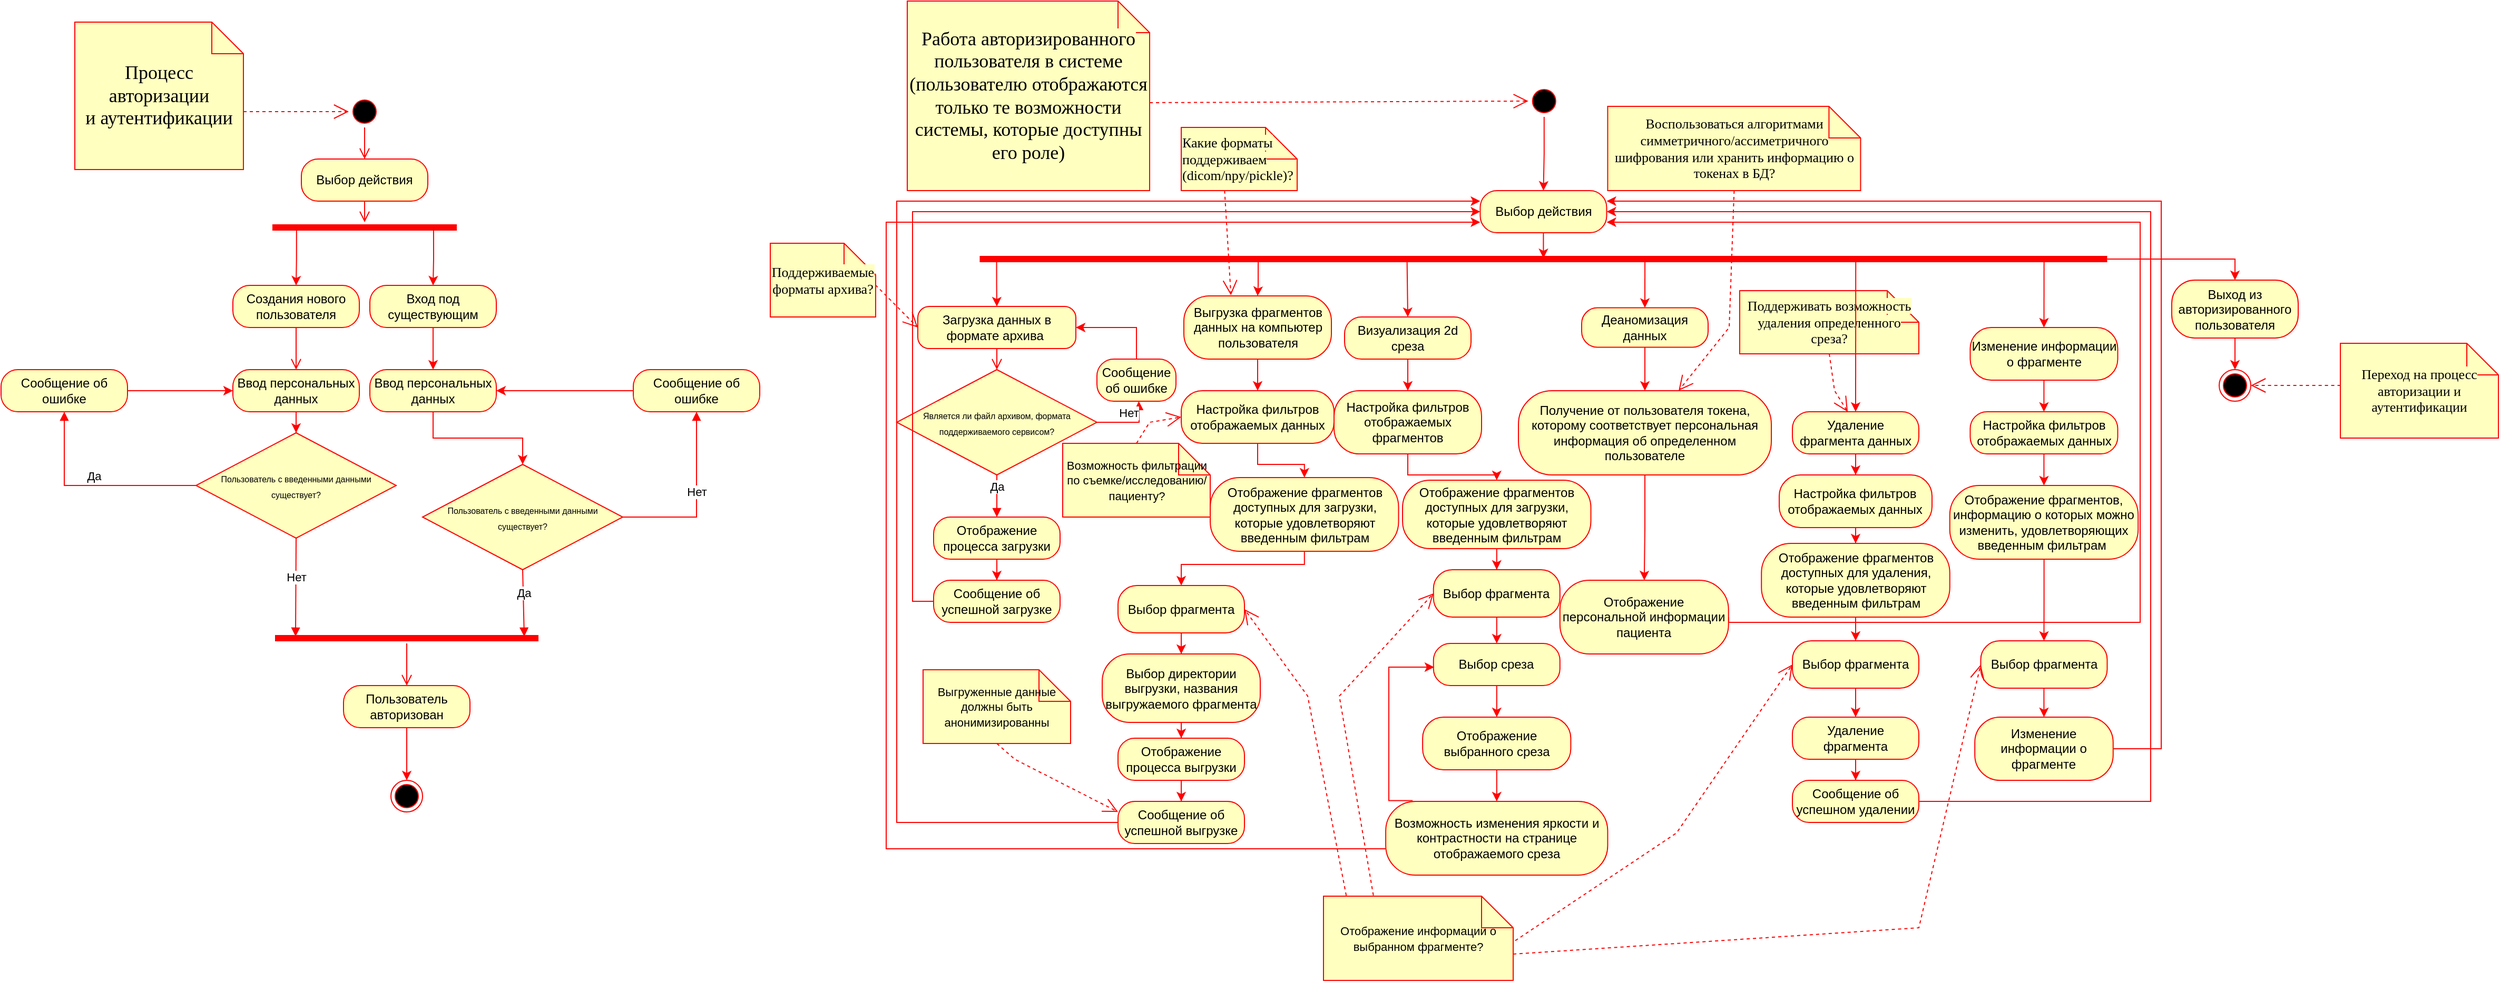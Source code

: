 <mxfile version="24.7.8">
  <diagram name="Page-1" id="d6oIZNa-YsMYUfMxQyWx">
    <mxGraphModel dx="1405" dy="878" grid="1" gridSize="10" guides="1" tooltips="1" connect="1" arrows="1" fold="1" page="1" pageScale="1" pageWidth="850" pageHeight="1100" math="0" shadow="0">
      <root>
        <mxCell id="0" />
        <mxCell id="1" parent="0" />
        <mxCell id="Nl1nljWizBG0Hd7FGc-C-3" value="&lt;font style=&quot;font-size: 18px; background-color: rgb(255, 255, 192);&quot;&gt;&lt;span style=&quot;font-family: Montserrat; text-align: left;&quot;&gt;&lt;font style=&quot;font-size: 18px;&quot;&gt;Процесс авторизации и&amp;nbsp;&lt;/font&gt;&lt;/span&gt;&lt;span style=&quot;font-family: Montserrat; text-align: left;&quot;&gt;аутентификации&lt;/span&gt;&lt;/font&gt;" style="shape=note;whiteSpace=wrap;html=1;arcSize=40;fontColor=#000000;fillColor=#ffffc0;strokeColor=#ff0000;" parent="1" vertex="1">
          <mxGeometry x="90" y="20" width="160" height="140" as="geometry" />
        </mxCell>
        <mxCell id="Nl1nljWizBG0Hd7FGc-C-4" value="" style="endArrow=open;endSize=12;dashed=1;html=1;rounded=0;exitX=0;exitY=0;exitDx=160;exitDy=85;exitPerimeter=0;entryX=0;entryY=0.5;entryDx=0;entryDy=0;fontColor=#FFFFFF;labelBackgroundColor=#FFFFFF;strokeColor=#FF0000;" parent="1" source="Nl1nljWizBG0Hd7FGc-C-3" target="Nl1nljWizBG0Hd7FGc-C-6" edge="1">
          <mxGeometry width="160" relative="1" as="geometry">
            <mxPoint x="240" y="260" as="sourcePoint" />
            <mxPoint x="340" y="105" as="targetPoint" />
          </mxGeometry>
        </mxCell>
        <mxCell id="Nl1nljWizBG0Hd7FGc-C-6" value="" style="ellipse;html=1;shape=startState;fillColor=#000000;strokeColor=#ff0000;" parent="1" vertex="1">
          <mxGeometry x="350" y="90" width="30" height="30" as="geometry" />
        </mxCell>
        <mxCell id="Nl1nljWizBG0Hd7FGc-C-7" value="" style="edgeStyle=orthogonalEdgeStyle;html=1;verticalAlign=bottom;endArrow=open;endSize=8;strokeColor=#ff0000;rounded=0;entryX=0.5;entryY=0;entryDx=0;entryDy=0;" parent="1" source="Nl1nljWizBG0Hd7FGc-C-6" target="Nl1nljWizBG0Hd7FGc-C-8" edge="1">
          <mxGeometry relative="1" as="geometry">
            <mxPoint x="365" y="180" as="targetPoint" />
          </mxGeometry>
        </mxCell>
        <mxCell id="Nl1nljWizBG0Hd7FGc-C-8" value="Выбор действия" style="rounded=1;whiteSpace=wrap;html=1;arcSize=40;fontColor=#000000;fillColor=#ffffc0;strokeColor=#ff0000;" parent="1" vertex="1">
          <mxGeometry x="305" y="150" width="120" height="40" as="geometry" />
        </mxCell>
        <mxCell id="Nl1nljWizBG0Hd7FGc-C-9" value="" style="edgeStyle=orthogonalEdgeStyle;html=1;verticalAlign=bottom;endArrow=open;endSize=8;strokeColor=#ff0000;rounded=0;" parent="1" source="Nl1nljWizBG0Hd7FGc-C-8" target="Nl1nljWizBG0Hd7FGc-C-11" edge="1">
          <mxGeometry relative="1" as="geometry">
            <mxPoint x="365" y="260" as="targetPoint" />
          </mxGeometry>
        </mxCell>
        <mxCell id="Nl1nljWizBG0Hd7FGc-C-17" value="" style="edgeStyle=orthogonalEdgeStyle;rounded=0;orthogonalLoop=1;jettySize=auto;html=1;textShadow=0;labelBorderColor=#000000;labelBackgroundColor=#000000;fontColor=#000000;fillColor=#f8cecc;strokeColor=#FF0000;exitX=0.131;exitY=0.6;exitDx=0;exitDy=0;exitPerimeter=0;" parent="1" source="Nl1nljWizBG0Hd7FGc-C-11" target="Nl1nljWizBG0Hd7FGc-C-13" edge="1">
          <mxGeometry relative="1" as="geometry">
            <mxPoint x="370" y="240" as="sourcePoint" />
          </mxGeometry>
        </mxCell>
        <mxCell id="Nl1nljWizBG0Hd7FGc-C-11" value="" style="shape=line;html=1;strokeWidth=6;strokeColor=#ff0000;" parent="1" vertex="1">
          <mxGeometry x="277.5" y="210" width="175" height="10" as="geometry" />
        </mxCell>
        <mxCell id="Nl1nljWizBG0Hd7FGc-C-13" value="Создания нового пользователя" style="rounded=1;whiteSpace=wrap;html=1;arcSize=40;fontColor=#000000;fillColor=#ffffc0;strokeColor=#ff0000;" parent="1" vertex="1">
          <mxGeometry x="240" y="270" width="120" height="40" as="geometry" />
        </mxCell>
        <mxCell id="Nl1nljWizBG0Hd7FGc-C-14" value="" style="edgeStyle=orthogonalEdgeStyle;html=1;verticalAlign=bottom;endArrow=open;endSize=8;strokeColor=#ff0000;rounded=0;" parent="1" source="Nl1nljWizBG0Hd7FGc-C-13" target="Nl1nljWizBG0Hd7FGc-C-23" edge="1">
          <mxGeometry relative="1" as="geometry">
            <mxPoint x="300" y="370" as="targetPoint" />
          </mxGeometry>
        </mxCell>
        <mxCell id="Nl1nljWizBG0Hd7FGc-C-18" value="Вход под существующим" style="rounded=1;whiteSpace=wrap;html=1;arcSize=40;fontColor=#000000;fillColor=#ffffc0;strokeColor=#ff0000;" parent="1" vertex="1">
          <mxGeometry x="370" y="270" width="120" height="40" as="geometry" />
        </mxCell>
        <mxCell id="Nl1nljWizBG0Hd7FGc-C-22" value="" style="edgeStyle=orthogonalEdgeStyle;rounded=0;orthogonalLoop=1;jettySize=auto;html=1;textShadow=0;labelBorderColor=#000000;labelBackgroundColor=#000000;fontColor=#000000;fillColor=#f8cecc;strokeColor=#FF0000;entryX=0.5;entryY=0;entryDx=0;entryDy=0;exitX=0.874;exitY=0.52;exitDx=0;exitDy=0;exitPerimeter=0;" parent="1" source="Nl1nljWizBG0Hd7FGc-C-11" target="Nl1nljWizBG0Hd7FGc-C-18" edge="1">
          <mxGeometry relative="1" as="geometry">
            <mxPoint x="620" y="250" as="sourcePoint" />
            <mxPoint x="610" y="304" as="targetPoint" />
          </mxGeometry>
        </mxCell>
        <mxCell id="Nl1nljWizBG0Hd7FGc-C-28" value="" style="edgeStyle=orthogonalEdgeStyle;rounded=0;orthogonalLoop=1;jettySize=auto;html=1;strokeColor=#FF0000;" parent="1" source="Nl1nljWizBG0Hd7FGc-C-23" target="Nl1nljWizBG0Hd7FGc-C-26" edge="1">
          <mxGeometry relative="1" as="geometry" />
        </mxCell>
        <mxCell id="Nl1nljWizBG0Hd7FGc-C-23" value="Ввод персональных данных" style="rounded=1;whiteSpace=wrap;html=1;arcSize=40;fontColor=#000000;fillColor=#ffffc0;strokeColor=#ff0000;" parent="1" vertex="1">
          <mxGeometry x="240" y="350" width="120" height="40" as="geometry" />
        </mxCell>
        <mxCell id="Nl1nljWizBG0Hd7FGc-C-37" style="edgeStyle=orthogonalEdgeStyle;rounded=0;orthogonalLoop=1;jettySize=auto;html=1;exitX=0.5;exitY=1;exitDx=0;exitDy=0;entryX=0.5;entryY=0;entryDx=0;entryDy=0;strokeColor=#FF0000;" parent="1" source="Nl1nljWizBG0Hd7FGc-C-24" target="Nl1nljWizBG0Hd7FGc-C-36" edge="1">
          <mxGeometry relative="1" as="geometry" />
        </mxCell>
        <mxCell id="Nl1nljWizBG0Hd7FGc-C-24" value="Ввод персональных данных" style="rounded=1;whiteSpace=wrap;html=1;arcSize=40;fontColor=#000000;fillColor=#ffffc0;strokeColor=#ff0000;" parent="1" vertex="1">
          <mxGeometry x="370" y="350" width="120" height="40" as="geometry" />
        </mxCell>
        <mxCell id="Nl1nljWizBG0Hd7FGc-C-25" value="" style="edgeStyle=orthogonalEdgeStyle;rounded=0;orthogonalLoop=1;jettySize=auto;html=1;textShadow=0;labelBorderColor=#000000;labelBackgroundColor=#000000;fontColor=#000000;fillColor=#f8cecc;strokeColor=#FF0000;entryX=0.5;entryY=0;entryDx=0;entryDy=0;exitX=0.5;exitY=1;exitDx=0;exitDy=0;" parent="1" source="Nl1nljWizBG0Hd7FGc-C-18" target="Nl1nljWizBG0Hd7FGc-C-24" edge="1">
          <mxGeometry relative="1" as="geometry">
            <mxPoint x="440" y="225" as="sourcePoint" />
            <mxPoint x="440" y="280" as="targetPoint" />
          </mxGeometry>
        </mxCell>
        <mxCell id="Nl1nljWizBG0Hd7FGc-C-26" value="&lt;font style=&quot;font-size: 8px;&quot;&gt;Пользователь с введенными данными существует?&lt;/font&gt;" style="rhombus;whiteSpace=wrap;html=1;arcSize=40;fontColor=#000000;fillColor=#ffffc0;strokeColor=#ff0000;" parent="1" vertex="1">
          <mxGeometry x="205" y="410" width="190" height="100" as="geometry" />
        </mxCell>
        <mxCell id="Nl1nljWizBG0Hd7FGc-C-30" value="Да" style="html=1;verticalAlign=bottom;endArrow=block;curved=0;rounded=0;exitX=0;exitY=0.5;exitDx=0;exitDy=0;strokeColor=#FF0000;entryX=0.5;entryY=1;entryDx=0;entryDy=0;" parent="1" source="Nl1nljWizBG0Hd7FGc-C-26" target="Nl1nljWizBG0Hd7FGc-C-31" edge="1">
          <mxGeometry width="80" relative="1" as="geometry">
            <mxPoint x="90" y="289.66" as="sourcePoint" />
            <mxPoint x="130" y="420" as="targetPoint" />
            <Array as="points">
              <mxPoint x="80" y="460" />
              <mxPoint x="80" y="420" />
            </Array>
          </mxGeometry>
        </mxCell>
        <mxCell id="Nl1nljWizBG0Hd7FGc-C-33" style="edgeStyle=orthogonalEdgeStyle;rounded=0;orthogonalLoop=1;jettySize=auto;html=1;exitX=1;exitY=0.5;exitDx=0;exitDy=0;entryX=0;entryY=0.5;entryDx=0;entryDy=0;strokeColor=#FF0000;" parent="1" source="Nl1nljWizBG0Hd7FGc-C-31" target="Nl1nljWizBG0Hd7FGc-C-23" edge="1">
          <mxGeometry relative="1" as="geometry" />
        </mxCell>
        <mxCell id="Nl1nljWizBG0Hd7FGc-C-31" value="Сообщение об ошибке" style="rounded=1;whiteSpace=wrap;html=1;arcSize=40;fontColor=#000000;fillColor=#ffffc0;strokeColor=#ff0000;" parent="1" vertex="1">
          <mxGeometry x="20" y="350" width="120" height="40" as="geometry" />
        </mxCell>
        <mxCell id="Nl1nljWizBG0Hd7FGc-C-34" value="Нет" style="html=1;verticalAlign=bottom;endArrow=block;curved=0;rounded=0;strokeColor=#FF0000;exitX=0.5;exitY=1;exitDx=0;exitDy=0;entryX=0.078;entryY=0.343;entryDx=0;entryDy=0;entryPerimeter=0;" parent="1" source="Nl1nljWizBG0Hd7FGc-C-26" target="Nl1nljWizBG0Hd7FGc-C-44" edge="1">
          <mxGeometry width="80" relative="1" as="geometry">
            <mxPoint x="360" y="570" as="sourcePoint" />
            <mxPoint x="300" y="600" as="targetPoint" />
          </mxGeometry>
        </mxCell>
        <mxCell id="Nl1nljWizBG0Hd7FGc-C-36" value="&lt;font style=&quot;font-size: 8px;&quot;&gt;Пользователь с введенными данными существует?&lt;/font&gt;" style="rhombus;whiteSpace=wrap;html=1;arcSize=40;fontColor=#000000;fillColor=#ffffc0;strokeColor=#ff0000;" parent="1" vertex="1">
          <mxGeometry x="420" y="440" width="190" height="100" as="geometry" />
        </mxCell>
        <mxCell id="Nl1nljWizBG0Hd7FGc-C-38" value="Нет" style="html=1;verticalAlign=bottom;endArrow=block;curved=0;rounded=0;strokeColor=#FF0000;exitX=1;exitY=0.5;exitDx=0;exitDy=0;entryX=0.5;entryY=1;entryDx=0;entryDy=0;" parent="1" source="Nl1nljWizBG0Hd7FGc-C-36" target="Nl1nljWizBG0Hd7FGc-C-39" edge="1">
          <mxGeometry width="80" relative="1" as="geometry">
            <mxPoint x="660" y="520" as="sourcePoint" />
            <mxPoint x="700" y="450" as="targetPoint" />
            <Array as="points">
              <mxPoint x="680" y="490" />
            </Array>
          </mxGeometry>
        </mxCell>
        <mxCell id="Nl1nljWizBG0Hd7FGc-C-40" style="edgeStyle=orthogonalEdgeStyle;rounded=0;orthogonalLoop=1;jettySize=auto;html=1;entryX=1;entryY=0.5;entryDx=0;entryDy=0;strokeColor=#FF0000;" parent="1" source="Nl1nljWizBG0Hd7FGc-C-39" target="Nl1nljWizBG0Hd7FGc-C-24" edge="1">
          <mxGeometry relative="1" as="geometry" />
        </mxCell>
        <mxCell id="Nl1nljWizBG0Hd7FGc-C-39" value="Сообщение об ошибке" style="rounded=1;whiteSpace=wrap;html=1;arcSize=40;fontColor=#000000;fillColor=#ffffc0;strokeColor=#ff0000;" parent="1" vertex="1">
          <mxGeometry x="620" y="350" width="120" height="40" as="geometry" />
        </mxCell>
        <mxCell id="Nl1nljWizBG0Hd7FGc-C-43" value="Да" style="html=1;verticalAlign=bottom;endArrow=block;curved=0;rounded=0;strokeColor=#FF0000;exitX=0.5;exitY=1;exitDx=0;exitDy=0;entryX=0.946;entryY=0.343;entryDx=0;entryDy=0;entryPerimeter=0;" parent="1" source="Nl1nljWizBG0Hd7FGc-C-36" target="Nl1nljWizBG0Hd7FGc-C-44" edge="1">
          <mxGeometry width="80" relative="1" as="geometry">
            <mxPoint x="510" y="580" as="sourcePoint" />
            <mxPoint x="515" y="600" as="targetPoint" />
            <Array as="points" />
          </mxGeometry>
        </mxCell>
        <mxCell id="Nl1nljWizBG0Hd7FGc-C-44" value="" style="shape=line;html=1;strokeWidth=6;strokeColor=#ff0000;" parent="1" vertex="1">
          <mxGeometry x="280" y="600" width="250" height="10" as="geometry" />
        </mxCell>
        <mxCell id="Nl1nljWizBG0Hd7FGc-C-45" value="" style="edgeStyle=orthogonalEdgeStyle;html=1;verticalAlign=bottom;endArrow=open;endSize=8;strokeColor=#ff0000;rounded=0;" parent="1" source="Nl1nljWizBG0Hd7FGc-C-44" target="Nl1nljWizBG0Hd7FGc-C-46" edge="1">
          <mxGeometry relative="1" as="geometry">
            <mxPoint x="390" y="690" as="targetPoint" />
          </mxGeometry>
        </mxCell>
        <mxCell id="Nl1nljWizBG0Hd7FGc-C-49" style="edgeStyle=orthogonalEdgeStyle;rounded=0;orthogonalLoop=1;jettySize=auto;html=1;entryX=0.5;entryY=0;entryDx=0;entryDy=0;strokeColor=#FF0000;" parent="1" source="Nl1nljWizBG0Hd7FGc-C-46" target="Nl1nljWizBG0Hd7FGc-C-48" edge="1">
          <mxGeometry relative="1" as="geometry" />
        </mxCell>
        <mxCell id="Nl1nljWizBG0Hd7FGc-C-46" value="Пользователь авторизован" style="rounded=1;whiteSpace=wrap;html=1;arcSize=40;fontColor=#000000;fillColor=#ffffc0;strokeColor=#ff0000;" parent="1" vertex="1">
          <mxGeometry x="345" y="650" width="120" height="40" as="geometry" />
        </mxCell>
        <mxCell id="Nl1nljWizBG0Hd7FGc-C-48" value="" style="ellipse;html=1;shape=endState;fillColor=#000000;strokeColor=#ff0000;" parent="1" vertex="1">
          <mxGeometry x="390" y="740" width="30" height="30" as="geometry" />
        </mxCell>
        <mxCell id="Nl1nljWizBG0Hd7FGc-C-58" style="edgeStyle=orthogonalEdgeStyle;rounded=0;orthogonalLoop=1;jettySize=auto;html=1;entryX=0.5;entryY=0;entryDx=0;entryDy=0;strokeColor=#FF0000;" parent="1" source="Nl1nljWizBG0Hd7FGc-C-51" target="Nl1nljWizBG0Hd7FGc-C-57" edge="1">
          <mxGeometry relative="1" as="geometry" />
        </mxCell>
        <mxCell id="Nl1nljWizBG0Hd7FGc-C-51" value="" style="ellipse;html=1;shape=startState;fillColor=#000000;strokeColor=#ff0000;" parent="1" vertex="1">
          <mxGeometry x="1469.38" y="80" width="30" height="30" as="geometry" />
        </mxCell>
        <mxCell id="Nl1nljWizBG0Hd7FGc-C-53" value="&lt;div style=&quot;&quot;&gt;&lt;font face=&quot;Montserrat&quot;&gt;&lt;span style=&quot;font-size: 18px; background-color: rgb(255, 255, 192);&quot;&gt;Работа авторизированного пользователя в системе (пользователю отображаются только те возможности системы, которые доступны его роле)&lt;/span&gt;&lt;/font&gt;&lt;/div&gt;" style="shape=note;whiteSpace=wrap;html=1;arcSize=40;fontColor=#000000;fillColor=#ffffc0;strokeColor=#ff0000;align=center;" parent="1" vertex="1">
          <mxGeometry x="880" width="230" height="180" as="geometry" />
        </mxCell>
        <mxCell id="Nl1nljWizBG0Hd7FGc-C-55" value="" style="endArrow=open;endSize=12;dashed=1;html=1;rounded=0;entryX=0;entryY=0.5;entryDx=0;entryDy=0;fontColor=#FFFFFF;labelBackgroundColor=#FFFFFF;strokeColor=#FF0000;exitX=1;exitY=0.536;exitDx=0;exitDy=0;exitPerimeter=0;" parent="1" source="Nl1nljWizBG0Hd7FGc-C-53" target="Nl1nljWizBG0Hd7FGc-C-51" edge="1">
          <mxGeometry width="160" relative="1" as="geometry">
            <mxPoint x="1140" y="130" as="sourcePoint" />
            <mxPoint x="1260" y="250" as="targetPoint" />
          </mxGeometry>
        </mxCell>
        <mxCell id="O3XzgiAISaImiLr5el14-79" style="edgeStyle=orthogonalEdgeStyle;rounded=0;orthogonalLoop=1;jettySize=auto;html=1;entryX=0.5;entryY=0.414;entryDx=0;entryDy=0;entryPerimeter=0;strokeColor=#FF0000;" edge="1" parent="1" source="Nl1nljWizBG0Hd7FGc-C-57" target="Nl1nljWizBG0Hd7FGc-C-59">
          <mxGeometry relative="1" as="geometry" />
        </mxCell>
        <mxCell id="Nl1nljWizBG0Hd7FGc-C-57" value="Выбор действия" style="rounded=1;whiteSpace=wrap;html=1;arcSize=40;fontColor=#000000;fillColor=#ffffc0;strokeColor=#ff0000;" parent="1" vertex="1">
          <mxGeometry x="1423.73" y="180" width="120" height="40" as="geometry" />
        </mxCell>
        <mxCell id="Nl1nljWizBG0Hd7FGc-C-59" value="" style="shape=line;html=1;strokeWidth=6;strokeColor=#ff0000;" parent="1" vertex="1">
          <mxGeometry x="948.73" y="240" width="1070" height="10" as="geometry" />
        </mxCell>
        <mxCell id="Nl1nljWizBG0Hd7FGc-C-61" value="Загрузка данных в формате архива&amp;nbsp;" style="rounded=1;whiteSpace=wrap;html=1;arcSize=27;fontColor=#000000;fillColor=#ffffc0;strokeColor=#ff0000;" parent="1" vertex="1">
          <mxGeometry x="890" y="290" width="150" height="40" as="geometry" />
        </mxCell>
        <mxCell id="Nl1nljWizBG0Hd7FGc-C-62" value="" style="edgeStyle=orthogonalEdgeStyle;html=1;verticalAlign=bottom;endArrow=open;endSize=8;strokeColor=#ff0000;rounded=0;exitX=0.5;exitY=1;exitDx=0;exitDy=0;entryX=0.5;entryY=0;entryDx=0;entryDy=0;" parent="1" source="Nl1nljWizBG0Hd7FGc-C-61" target="Nl1nljWizBG0Hd7FGc-C-64" edge="1">
          <mxGeometry relative="1" as="geometry">
            <mxPoint x="965" y="430" as="targetPoint" />
          </mxGeometry>
        </mxCell>
        <mxCell id="Nl1nljWizBG0Hd7FGc-C-64" value="&lt;span style=&quot;font-size: 8px;&quot;&gt;Является ли файл архивом, формата поддерживаемого сервисом?&lt;/span&gt;" style="rhombus;whiteSpace=wrap;html=1;arcSize=40;fontColor=#000000;fillColor=#ffffc0;strokeColor=#ff0000;" parent="1" vertex="1">
          <mxGeometry x="870" y="350" width="190" height="100" as="geometry" />
        </mxCell>
        <mxCell id="Nl1nljWizBG0Hd7FGc-C-65" value="Нет" style="html=1;verticalAlign=bottom;endArrow=block;curved=0;rounded=0;strokeColor=#FF0000;exitX=1;exitY=0.5;exitDx=0;exitDy=0;entryX=0.53;entryY=0.999;entryDx=0;entryDy=0;entryPerimeter=0;" parent="1" source="Nl1nljWizBG0Hd7FGc-C-64" target="Nl1nljWizBG0Hd7FGc-C-66" edge="1">
          <mxGeometry width="80" relative="1" as="geometry">
            <mxPoint x="1110" y="480" as="sourcePoint" />
            <mxPoint x="1088" y="410" as="targetPoint" />
            <Array as="points">
              <mxPoint x="1100" y="400" />
            </Array>
          </mxGeometry>
        </mxCell>
        <mxCell id="Nl1nljWizBG0Hd7FGc-C-66" value="Сообщение об ошибке" style="rounded=1;whiteSpace=wrap;html=1;arcSize=40;fontColor=#000000;fillColor=#ffffc0;strokeColor=#ff0000;" parent="1" vertex="1">
          <mxGeometry x="1060" y="340" width="75" height="40" as="geometry" />
        </mxCell>
        <mxCell id="Nl1nljWizBG0Hd7FGc-C-68" style="edgeStyle=orthogonalEdgeStyle;rounded=0;orthogonalLoop=1;jettySize=auto;html=1;entryX=1;entryY=0.5;entryDx=0;entryDy=0;strokeColor=#FF0000;exitX=0.5;exitY=0;exitDx=0;exitDy=0;" parent="1" source="Nl1nljWizBG0Hd7FGc-C-66" target="Nl1nljWizBG0Hd7FGc-C-61" edge="1">
          <mxGeometry relative="1" as="geometry">
            <mxPoint x="1172" y="254" as="sourcePoint" />
            <mxPoint x="975" y="310" as="targetPoint" />
          </mxGeometry>
        </mxCell>
        <mxCell id="Nl1nljWizBG0Hd7FGc-C-70" value="Да" style="html=1;verticalAlign=bottom;endArrow=block;curved=0;rounded=0;strokeColor=#FF0000;exitX=0.5;exitY=1;exitDx=0;exitDy=0;entryX=0.5;entryY=0;entryDx=0;entryDy=0;" parent="1" source="Nl1nljWizBG0Hd7FGc-C-64" target="Nl1nljWizBG0Hd7FGc-C-71" edge="1">
          <mxGeometry width="80" relative="1" as="geometry">
            <mxPoint x="965" y="530" as="sourcePoint" />
            <mxPoint x="965" y="570" as="targetPoint" />
            <Array as="points" />
          </mxGeometry>
        </mxCell>
        <mxCell id="Nl1nljWizBG0Hd7FGc-C-74" style="edgeStyle=orthogonalEdgeStyle;rounded=0;orthogonalLoop=1;jettySize=auto;html=1;entryX=0.5;entryY=0;entryDx=0;entryDy=0;strokeColor=#FF0000;" parent="1" source="Nl1nljWizBG0Hd7FGc-C-71" target="Nl1nljWizBG0Hd7FGc-C-72" edge="1">
          <mxGeometry relative="1" as="geometry" />
        </mxCell>
        <mxCell id="Nl1nljWizBG0Hd7FGc-C-71" value="Отображение процесса загрузки" style="rounded=1;whiteSpace=wrap;html=1;arcSize=40;fontColor=#000000;fillColor=#ffffc0;strokeColor=#ff0000;" parent="1" vertex="1">
          <mxGeometry x="905" y="490" width="120" height="40" as="geometry" />
        </mxCell>
        <mxCell id="Nl1nljWizBG0Hd7FGc-C-109" style="edgeStyle=orthogonalEdgeStyle;rounded=0;orthogonalLoop=1;jettySize=auto;html=1;exitX=0;exitY=0.5;exitDx=0;exitDy=0;entryX=0;entryY=0.5;entryDx=0;entryDy=0;strokeColor=#FF0000;" parent="1" source="Nl1nljWizBG0Hd7FGc-C-72" target="Nl1nljWizBG0Hd7FGc-C-57" edge="1">
          <mxGeometry relative="1" as="geometry" />
        </mxCell>
        <mxCell id="Nl1nljWizBG0Hd7FGc-C-72" value="Сообщение об успешной загрузке" style="rounded=1;whiteSpace=wrap;html=1;arcSize=40;fontColor=#000000;fillColor=#ffffc0;strokeColor=#ff0000;" parent="1" vertex="1">
          <mxGeometry x="905" y="550" width="120" height="40" as="geometry" />
        </mxCell>
        <mxCell id="Nl1nljWizBG0Hd7FGc-C-78" value="&lt;div style=&quot;&quot;&gt;&lt;font size=&quot;1&quot; face=&quot;Montserrat&quot;&gt;&lt;span style=&quot;background-color: rgb(255, 255, 192); font-size: 13px;&quot;&gt;Поддерживаемые форматы архива?&lt;/span&gt;&lt;/font&gt;&lt;/div&gt;" style="shape=note;whiteSpace=wrap;html=1;arcSize=40;fontColor=#000000;fillColor=#ffffc0;strokeColor=#ff0000;align=center;" parent="1" vertex="1">
          <mxGeometry x="750" y="230" width="100" height="70" as="geometry" />
        </mxCell>
        <mxCell id="Nl1nljWizBG0Hd7FGc-C-79" value="" style="endArrow=open;endSize=12;dashed=1;html=1;rounded=0;entryX=0;entryY=0.5;entryDx=0;entryDy=0;fontColor=#FFFFFF;labelBackgroundColor=#FFFFFF;strokeColor=#FF0000;exitX=0.998;exitY=0.565;exitDx=0;exitDy=0;exitPerimeter=0;" parent="1" source="Nl1nljWizBG0Hd7FGc-C-78" target="Nl1nljWizBG0Hd7FGc-C-61" edge="1">
          <mxGeometry width="160" relative="1" as="geometry">
            <mxPoint x="900" y="221" as="sourcePoint" />
            <mxPoint x="1030" y="220" as="targetPoint" />
          </mxGeometry>
        </mxCell>
        <mxCell id="Nl1nljWizBG0Hd7FGc-C-92" style="edgeStyle=orthogonalEdgeStyle;rounded=0;orthogonalLoop=1;jettySize=auto;html=1;entryX=0.5;entryY=0;entryDx=0;entryDy=0;strokeColor=#FF0000;" parent="1" source="Nl1nljWizBG0Hd7FGc-C-80" target="Nl1nljWizBG0Hd7FGc-C-88" edge="1">
          <mxGeometry relative="1" as="geometry" />
        </mxCell>
        <mxCell id="Nl1nljWizBG0Hd7FGc-C-80" value="Выгрузка фрагментов данных на компьютер пользователя" style="rounded=1;whiteSpace=wrap;html=1;arcSize=40;fontColor=#000000;fillColor=#ffffc0;strokeColor=#ff0000;" parent="1" vertex="1">
          <mxGeometry x="1142.5" y="280" width="140" height="60" as="geometry" />
        </mxCell>
        <mxCell id="Nl1nljWizBG0Hd7FGc-C-86" value="" style="endArrow=open;endSize=12;dashed=1;html=1;rounded=0;entryX=0.319;entryY=-0.011;entryDx=0;entryDy=0;fontColor=#FFFFFF;labelBackgroundColor=#FFFFFF;strokeColor=#FF0000;exitX=0;exitY=0;exitDx=37.5;exitDy=0;exitPerimeter=0;entryPerimeter=0;" parent="1" source="Nl1nljWizBG0Hd7FGc-C-84" target="Nl1nljWizBG0Hd7FGc-C-80" edge="1">
          <mxGeometry width="160" relative="1" as="geometry">
            <mxPoint x="1350" y="370" as="sourcePoint" />
            <mxPoint x="1390" y="410" as="targetPoint" />
          </mxGeometry>
        </mxCell>
        <mxCell id="Nl1nljWizBG0Hd7FGc-C-84" value="&lt;div style=&quot;text-align: left;&quot;&gt;&lt;span style=&quot;background-color: rgb(255, 255, 192); font-size: 13px; font-family: Montserrat;&quot;&gt;Какие форматы поддерживаем (dicom/npy/pickle)?&lt;/span&gt;&lt;/div&gt;" style="shape=note;whiteSpace=wrap;html=1;arcSize=40;fontColor=#000000;fillColor=#ffffc0;strokeColor=#ff0000;align=center;" parent="1" vertex="1">
          <mxGeometry x="1140" y="120" width="110" height="60" as="geometry" />
        </mxCell>
        <mxCell id="Nl1nljWizBG0Hd7FGc-C-93" style="edgeStyle=orthogonalEdgeStyle;rounded=0;orthogonalLoop=1;jettySize=auto;html=1;strokeColor=#FF0000;entryX=0.5;entryY=0;entryDx=0;entryDy=0;" parent="1" source="Nl1nljWizBG0Hd7FGc-C-88" target="Nl1nljWizBG0Hd7FGc-C-94" edge="1">
          <mxGeometry relative="1" as="geometry">
            <mxPoint x="1212.5" y="470" as="targetPoint" />
          </mxGeometry>
        </mxCell>
        <mxCell id="Nl1nljWizBG0Hd7FGc-C-88" value="Настройка фильтров отображаемых данных" style="rounded=1;whiteSpace=wrap;html=1;arcSize=40;fontColor=#000000;fillColor=#ffffc0;strokeColor=#ff0000;" parent="1" vertex="1">
          <mxGeometry x="1140" y="370" width="145" height="50" as="geometry" />
        </mxCell>
        <mxCell id="Nl1nljWizBG0Hd7FGc-C-90" value="&lt;div style=&quot;&quot;&gt;&lt;font style=&quot;font-size: 11px;&quot;&gt;Возможность фильтрации по съемке/исследованию/пациенту?&lt;/font&gt;&lt;br&gt;&lt;/div&gt;" style="shape=note;whiteSpace=wrap;html=1;arcSize=40;fontColor=#000000;fillColor=#ffffc0;strokeColor=#ff0000;align=center;" parent="1" vertex="1">
          <mxGeometry x="1027.5" y="420" width="140" height="70" as="geometry" />
        </mxCell>
        <mxCell id="Nl1nljWizBG0Hd7FGc-C-91" value="" style="endArrow=open;endSize=12;dashed=1;html=1;rounded=0;entryX=0;entryY=0.5;entryDx=0;entryDy=0;fontColor=#FFFFFF;labelBackgroundColor=#FFFFFF;strokeColor=#FF0000;exitX=0.5;exitY=0;exitDx=0;exitDy=0;exitPerimeter=0;" parent="1" source="Nl1nljWizBG0Hd7FGc-C-90" target="Nl1nljWizBG0Hd7FGc-C-88" edge="1">
          <mxGeometry width="160" relative="1" as="geometry">
            <mxPoint x="1147.5" y="500" as="sourcePoint" />
            <mxPoint x="1187.5" y="540" as="targetPoint" />
            <Array as="points">
              <mxPoint x="1110" y="400" />
            </Array>
          </mxGeometry>
        </mxCell>
        <mxCell id="Nl1nljWizBG0Hd7FGc-C-107" style="edgeStyle=orthogonalEdgeStyle;rounded=0;orthogonalLoop=1;jettySize=auto;html=1;entryX=0.5;entryY=0;entryDx=0;entryDy=0;strokeColor=#FF0000;" parent="1" source="Nl1nljWizBG0Hd7FGc-C-94" target="Nl1nljWizBG0Hd7FGc-C-95" edge="1">
          <mxGeometry relative="1" as="geometry">
            <Array as="points">
              <mxPoint x="1257" y="535" />
              <mxPoint x="1140" y="535" />
            </Array>
          </mxGeometry>
        </mxCell>
        <mxCell id="Nl1nljWizBG0Hd7FGc-C-94" value="Отображение фрагментов доступных для загрузки, которые удовлетворяют введенным фильтрам" style="rounded=1;whiteSpace=wrap;html=1;arcSize=40;fontColor=#000000;fillColor=#ffffc0;strokeColor=#ff0000;" parent="1" vertex="1">
          <mxGeometry x="1167.5" y="452.5" width="178.75" height="70" as="geometry" />
        </mxCell>
        <mxCell id="Nl1nljWizBG0Hd7FGc-C-102" style="edgeStyle=orthogonalEdgeStyle;rounded=0;orthogonalLoop=1;jettySize=auto;html=1;entryX=0.5;entryY=0;entryDx=0;entryDy=0;strokeColor=#FF0000;" parent="1" source="Nl1nljWizBG0Hd7FGc-C-95" target="Nl1nljWizBG0Hd7FGc-C-99" edge="1">
          <mxGeometry relative="1" as="geometry" />
        </mxCell>
        <mxCell id="Nl1nljWizBG0Hd7FGc-C-95" value="Выбор фрагмента" style="rounded=1;whiteSpace=wrap;html=1;arcSize=40;fontColor=#000000;fillColor=#ffffc0;strokeColor=#ff0000;" parent="1" vertex="1">
          <mxGeometry x="1080" y="555" width="120" height="45" as="geometry" />
        </mxCell>
        <mxCell id="Nl1nljWizBG0Hd7FGc-C-100" style="edgeStyle=orthogonalEdgeStyle;rounded=0;orthogonalLoop=1;jettySize=auto;html=1;strokeColor=#FF0000;" parent="1" source="Nl1nljWizBG0Hd7FGc-C-99" target="Nl1nljWizBG0Hd7FGc-C-101" edge="1">
          <mxGeometry relative="1" as="geometry">
            <mxPoint x="1140" y="740" as="targetPoint" />
          </mxGeometry>
        </mxCell>
        <mxCell id="Nl1nljWizBG0Hd7FGc-C-99" value="Выбор директории выгрузки, названия выгружаемого фрагмента" style="rounded=1;whiteSpace=wrap;html=1;arcSize=40;fontColor=#000000;fillColor=#ffffc0;strokeColor=#ff0000;" parent="1" vertex="1">
          <mxGeometry x="1065" y="620" width="150" height="65" as="geometry" />
        </mxCell>
        <mxCell id="Nl1nljWizBG0Hd7FGc-C-104" style="edgeStyle=orthogonalEdgeStyle;rounded=0;orthogonalLoop=1;jettySize=auto;html=1;strokeColor=#FF0000;" parent="1" source="Nl1nljWizBG0Hd7FGc-C-101" target="Nl1nljWizBG0Hd7FGc-C-105" edge="1">
          <mxGeometry relative="1" as="geometry">
            <mxPoint x="1140" y="750" as="targetPoint" />
          </mxGeometry>
        </mxCell>
        <mxCell id="Nl1nljWizBG0Hd7FGc-C-101" value="Отображение процесса выгрузки" style="rounded=1;whiteSpace=wrap;html=1;arcSize=40;fontColor=#000000;fillColor=#ffffc0;strokeColor=#ff0000;" parent="1" vertex="1">
          <mxGeometry x="1080" y="700" width="120" height="40" as="geometry" />
        </mxCell>
        <mxCell id="Nl1nljWizBG0Hd7FGc-C-108" style="edgeStyle=orthogonalEdgeStyle;rounded=0;orthogonalLoop=1;jettySize=auto;html=1;exitX=0;exitY=0.5;exitDx=0;exitDy=0;entryX=0;entryY=0.25;entryDx=0;entryDy=0;strokeColor=#FF0000;" parent="1" source="Nl1nljWizBG0Hd7FGc-C-105" target="Nl1nljWizBG0Hd7FGc-C-57" edge="1">
          <mxGeometry relative="1" as="geometry">
            <Array as="points">
              <mxPoint x="870" y="780" />
              <mxPoint x="870" y="190" />
            </Array>
          </mxGeometry>
        </mxCell>
        <mxCell id="Nl1nljWizBG0Hd7FGc-C-105" value="Сообщение об успешной выгрузке" style="rounded=1;whiteSpace=wrap;html=1;arcSize=40;fontColor=#000000;fillColor=#ffffc0;strokeColor=#ff0000;" parent="1" vertex="1">
          <mxGeometry x="1080" y="760" width="120" height="40" as="geometry" />
        </mxCell>
        <mxCell id="Nl1nljWizBG0Hd7FGc-C-112" value="&lt;div style=&quot;&quot;&gt;&lt;span style=&quot;font-size: 11px;&quot;&gt;Выгруженные данные должны быть анонимизированны&lt;/span&gt;&lt;/div&gt;" style="shape=note;whiteSpace=wrap;html=1;arcSize=40;fontColor=#000000;fillColor=#ffffc0;strokeColor=#ff0000;align=center;" parent="1" vertex="1">
          <mxGeometry x="895" y="635" width="140" height="70" as="geometry" />
        </mxCell>
        <mxCell id="Nl1nljWizBG0Hd7FGc-C-113" value="" style="endArrow=open;endSize=12;dashed=1;html=1;rounded=0;entryX=0;entryY=0.25;entryDx=0;entryDy=0;fontColor=#FFFFFF;labelBackgroundColor=#FFFFFF;strokeColor=#FF0000;exitX=0.5;exitY=1;exitDx=0;exitDy=0;exitPerimeter=0;" parent="1" source="Nl1nljWizBG0Hd7FGc-C-112" target="Nl1nljWizBG0Hd7FGc-C-105" edge="1">
          <mxGeometry width="160" relative="1" as="geometry">
            <mxPoint x="960" y="710" as="sourcePoint" />
            <mxPoint x="1012" y="705" as="targetPoint" />
            <Array as="points">
              <mxPoint x="982" y="720" />
            </Array>
          </mxGeometry>
        </mxCell>
        <mxCell id="Nl1nljWizBG0Hd7FGc-C-115" value="Визуализация 2d среза" style="rounded=1;whiteSpace=wrap;html=1;arcSize=40;fontColor=#000000;fillColor=#ffffc0;strokeColor=#ff0000;" parent="1" vertex="1">
          <mxGeometry x="1295" y="300" width="120" height="40" as="geometry" />
        </mxCell>
        <mxCell id="O3XzgiAISaImiLr5el14-80" style="edgeStyle=orthogonalEdgeStyle;rounded=0;orthogonalLoop=1;jettySize=auto;html=1;entryX=0.5;entryY=0;entryDx=0;entryDy=0;strokeColor=#FF0000;" edge="1" parent="1" source="Nl1nljWizBG0Hd7FGc-C-119" target="Nl1nljWizBG0Hd7FGc-C-122">
          <mxGeometry relative="1" as="geometry">
            <mxPoint x="2140" y="360" as="targetPoint" />
          </mxGeometry>
        </mxCell>
        <mxCell id="Nl1nljWizBG0Hd7FGc-C-119" value="Выход из авторизированного пользователя" style="rounded=1;whiteSpace=wrap;html=1;arcSize=40;fontColor=#000000;fillColor=#ffffc0;strokeColor=#ff0000;" parent="1" vertex="1">
          <mxGeometry x="2080" y="265" width="120" height="55" as="geometry" />
        </mxCell>
        <mxCell id="Nl1nljWizBG0Hd7FGc-C-121" style="edgeStyle=orthogonalEdgeStyle;rounded=0;orthogonalLoop=1;jettySize=auto;html=1;entryX=0.5;entryY=0;entryDx=0;entryDy=0;strokeColor=#FF0000;exitX=1;exitY=0.5;exitDx=0;exitDy=0;exitPerimeter=0;" parent="1" source="Nl1nljWizBG0Hd7FGc-C-59" target="Nl1nljWizBG0Hd7FGc-C-119" edge="1">
          <mxGeometry relative="1" as="geometry">
            <mxPoint x="1390" y="240" as="sourcePoint" />
            <mxPoint x="1390" y="264" as="targetPoint" />
          </mxGeometry>
        </mxCell>
        <mxCell id="Nl1nljWizBG0Hd7FGc-C-122" value="" style="ellipse;html=1;shape=endState;fillColor=#000000;strokeColor=#ff0000;" parent="1" vertex="1">
          <mxGeometry x="2125" y="350" width="30" height="30" as="geometry" />
        </mxCell>
        <mxCell id="Nl1nljWizBG0Hd7FGc-C-124" style="edgeStyle=orthogonalEdgeStyle;rounded=0;orthogonalLoop=1;jettySize=auto;html=1;strokeColor=#FF0000;exitX=0.5;exitY=1;exitDx=0;exitDy=0;" parent="1" source="Nl1nljWizBG0Hd7FGc-C-115" edge="1" target="O3XzgiAISaImiLr5el14-1">
          <mxGeometry relative="1" as="geometry">
            <mxPoint x="1336.5" y="362" as="sourcePoint" />
            <mxPoint x="1355" y="390" as="targetPoint" />
          </mxGeometry>
        </mxCell>
        <mxCell id="Nl1nljWizBG0Hd7FGc-C-125" value="&lt;div style=&quot;&quot;&gt;&lt;font face=&quot;Montserrat&quot;&gt;&lt;span style=&quot;font-size: 13px; background-color: rgb(255, 255, 192);&quot;&gt;Переход на процесс авторизации и аутентификации&lt;/span&gt;&lt;/font&gt;&lt;/div&gt;" style="shape=note;whiteSpace=wrap;html=1;arcSize=40;fontColor=#000000;fillColor=#ffffc0;strokeColor=#ff0000;align=center;" parent="1" vertex="1">
          <mxGeometry x="2240" y="325" width="150" height="90" as="geometry" />
        </mxCell>
        <mxCell id="O3XzgiAISaImiLr5el14-2" style="edgeStyle=orthogonalEdgeStyle;rounded=0;orthogonalLoop=1;jettySize=auto;html=1;entryX=0.5;entryY=0;entryDx=0;entryDy=0;strokeColor=#FF0000;" edge="1" parent="1" source="O3XzgiAISaImiLr5el14-1" target="O3XzgiAISaImiLr5el14-3">
          <mxGeometry relative="1" as="geometry">
            <mxPoint x="1380" y="470" as="targetPoint" />
          </mxGeometry>
        </mxCell>
        <mxCell id="O3XzgiAISaImiLr5el14-1" value="Настройка фильтров отображаемых фрагментов" style="rounded=1;whiteSpace=wrap;html=1;arcSize=40;fontColor=#000000;fillColor=#ffffc0;strokeColor=#ff0000;" vertex="1" parent="1">
          <mxGeometry x="1285" y="370" width="140" height="60" as="geometry" />
        </mxCell>
        <mxCell id="O3XzgiAISaImiLr5el14-4" style="edgeStyle=orthogonalEdgeStyle;rounded=0;orthogonalLoop=1;jettySize=auto;html=1;entryX=0.5;entryY=0;entryDx=0;entryDy=0;strokeColor=#FF0000;" edge="1" parent="1" source="O3XzgiAISaImiLr5el14-3" target="O3XzgiAISaImiLr5el14-5">
          <mxGeometry relative="1" as="geometry">
            <mxPoint x="1439.375" y="570" as="targetPoint" />
          </mxGeometry>
        </mxCell>
        <mxCell id="O3XzgiAISaImiLr5el14-3" value="Отображение фрагментов доступных для загрузки, которые удовлетворяют введенным фильтрам" style="rounded=1;whiteSpace=wrap;html=1;arcSize=40;fontColor=#000000;fillColor=#ffffc0;strokeColor=#ff0000;" vertex="1" parent="1">
          <mxGeometry x="1350" y="455" width="178.75" height="65" as="geometry" />
        </mxCell>
        <mxCell id="O3XzgiAISaImiLr5el14-6" style="edgeStyle=orthogonalEdgeStyle;rounded=0;orthogonalLoop=1;jettySize=auto;html=1;strokeColor=#FF0000;" edge="1" parent="1" source="O3XzgiAISaImiLr5el14-5" target="O3XzgiAISaImiLr5el14-7">
          <mxGeometry relative="1" as="geometry">
            <mxPoint x="1439.38" y="630" as="targetPoint" />
          </mxGeometry>
        </mxCell>
        <mxCell id="O3XzgiAISaImiLr5el14-5" value="Выбор фрагмента" style="rounded=1;whiteSpace=wrap;html=1;arcSize=40;fontColor=#000000;fillColor=#ffffc0;strokeColor=#ff0000;" vertex="1" parent="1">
          <mxGeometry x="1379.38" y="540" width="120" height="45" as="geometry" />
        </mxCell>
        <mxCell id="O3XzgiAISaImiLr5el14-9" style="edgeStyle=orthogonalEdgeStyle;rounded=0;orthogonalLoop=1;jettySize=auto;html=1;strokeColor=#FF0000;" edge="1" parent="1" source="O3XzgiAISaImiLr5el14-7" target="O3XzgiAISaImiLr5el14-10">
          <mxGeometry relative="1" as="geometry">
            <mxPoint x="1439.38" y="700" as="targetPoint" />
          </mxGeometry>
        </mxCell>
        <mxCell id="O3XzgiAISaImiLr5el14-7" value="Выбор среза" style="rounded=1;whiteSpace=wrap;html=1;arcSize=40;fontColor=#000000;fillColor=#ffffc0;strokeColor=#ff0000;" vertex="1" parent="1">
          <mxGeometry x="1379.38" y="610" width="120" height="40" as="geometry" />
        </mxCell>
        <mxCell id="O3XzgiAISaImiLr5el14-12" style="edgeStyle=orthogonalEdgeStyle;rounded=0;orthogonalLoop=1;jettySize=auto;html=1;strokeColor=#FF0000;" edge="1" parent="1" source="O3XzgiAISaImiLr5el14-10" target="O3XzgiAISaImiLr5el14-13">
          <mxGeometry relative="1" as="geometry">
            <mxPoint x="1439.37" y="770" as="targetPoint" />
          </mxGeometry>
        </mxCell>
        <mxCell id="O3XzgiAISaImiLr5el14-10" value="Отображение выбранного среза" style="rounded=1;whiteSpace=wrap;html=1;arcSize=40;fontColor=#000000;fillColor=#ffffc0;strokeColor=#ff0000;" vertex="1" parent="1">
          <mxGeometry x="1369.06" y="680" width="140.62" height="50" as="geometry" />
        </mxCell>
        <mxCell id="O3XzgiAISaImiLr5el14-14" style="edgeStyle=orthogonalEdgeStyle;rounded=0;orthogonalLoop=1;jettySize=auto;html=1;entryX=0;entryY=0.75;entryDx=0;entryDy=0;strokeColor=#FF0000;" edge="1" parent="1" source="O3XzgiAISaImiLr5el14-13" target="Nl1nljWizBG0Hd7FGc-C-57">
          <mxGeometry relative="1" as="geometry">
            <Array as="points">
              <mxPoint x="860" y="805" />
              <mxPoint x="860" y="210" />
            </Array>
          </mxGeometry>
        </mxCell>
        <mxCell id="O3XzgiAISaImiLr5el14-13" value="Возможность изменения яркости и контрастности на странице отображаемого среза" style="rounded=1;whiteSpace=wrap;html=1;arcSize=40;fontColor=#000000;fillColor=#ffffc0;strokeColor=#ff0000;" vertex="1" parent="1">
          <mxGeometry x="1334.07" y="760" width="210.63" height="70" as="geometry" />
        </mxCell>
        <mxCell id="O3XzgiAISaImiLr5el14-16" style="edgeStyle=orthogonalEdgeStyle;rounded=0;orthogonalLoop=1;jettySize=auto;html=1;strokeColor=#FF0000;exitX=0.121;exitY=-0.011;exitDx=0;exitDy=0;entryX=0.005;entryY=0.563;entryDx=0;entryDy=0;entryPerimeter=0;exitPerimeter=0;" edge="1" parent="1" source="O3XzgiAISaImiLr5el14-13" target="O3XzgiAISaImiLr5el14-7">
          <mxGeometry relative="1" as="geometry">
            <mxPoint x="1340" y="705" as="targetPoint" />
            <mxPoint x="1340" y="680" as="sourcePoint" />
            <Array as="points">
              <mxPoint x="1337" y="759" />
              <mxPoint x="1337" y="633" />
            </Array>
          </mxGeometry>
        </mxCell>
        <mxCell id="O3XzgiAISaImiLr5el14-20" style="edgeStyle=orthogonalEdgeStyle;rounded=0;orthogonalLoop=1;jettySize=auto;html=1;strokeColor=#FF0000;" edge="1" parent="1" source="O3XzgiAISaImiLr5el14-18" target="O3XzgiAISaImiLr5el14-21">
          <mxGeometry relative="1" as="geometry">
            <mxPoint x="1580" y="380" as="targetPoint" />
          </mxGeometry>
        </mxCell>
        <mxCell id="O3XzgiAISaImiLr5el14-18" value="Деаномизация данных" style="rounded=1;whiteSpace=wrap;html=1;arcSize=40;fontColor=#000000;fillColor=#ffffc0;strokeColor=#ff0000;" vertex="1" parent="1">
          <mxGeometry x="1520" y="291.25" width="120" height="37.5" as="geometry" />
        </mxCell>
        <mxCell id="O3XzgiAISaImiLr5el14-26" style="edgeStyle=orthogonalEdgeStyle;rounded=0;orthogonalLoop=1;jettySize=auto;html=1;strokeColor=#FF0000;" edge="1" parent="1" source="O3XzgiAISaImiLr5el14-21" target="O3XzgiAISaImiLr5el14-27">
          <mxGeometry relative="1" as="geometry">
            <mxPoint x="1640" y="510" as="targetPoint" />
          </mxGeometry>
        </mxCell>
        <mxCell id="O3XzgiAISaImiLr5el14-21" value="Получение от пользователя токена, которому соответствует персональная информация об определенном пользователе" style="rounded=1;whiteSpace=wrap;html=1;arcSize=40;fontColor=#000000;fillColor=#ffffc0;strokeColor=#ff0000;" vertex="1" parent="1">
          <mxGeometry x="1460" y="370" width="240" height="80" as="geometry" />
        </mxCell>
        <mxCell id="O3XzgiAISaImiLr5el14-23" value="&lt;font face=&quot;Montserrat&quot;&gt;&lt;span style=&quot;font-size: 13px; background-color: rgb(255, 255, 192);&quot;&gt;Воспользоваться алгоритмами симметричного/ассиметричного шифрования или хранить информацию о токенах в БД?&lt;/span&gt;&lt;/font&gt;" style="shape=note;whiteSpace=wrap;html=1;arcSize=40;fontColor=#000000;fillColor=#ffffc0;strokeColor=#ff0000;align=center;" vertex="1" parent="1">
          <mxGeometry x="1544.7" y="100" width="240" height="80" as="geometry" />
        </mxCell>
        <mxCell id="O3XzgiAISaImiLr5el14-24" value="" style="endArrow=open;endSize=12;dashed=1;html=1;rounded=0;fontColor=#FFFFFF;labelBackgroundColor=#FFFFFF;strokeColor=#FF0000;exitX=0.5;exitY=1;exitDx=0;exitDy=0;exitPerimeter=0;" edge="1" parent="1" source="O3XzgiAISaImiLr5el14-23" target="O3XzgiAISaImiLr5el14-21">
          <mxGeometry width="160" relative="1" as="geometry">
            <mxPoint x="1528.75" y="565" as="sourcePoint" />
            <mxPoint x="1570.75" y="530" as="targetPoint" />
            <Array as="points">
              <mxPoint x="1660" y="310" />
            </Array>
          </mxGeometry>
        </mxCell>
        <mxCell id="O3XzgiAISaImiLr5el14-28" style="edgeStyle=orthogonalEdgeStyle;rounded=0;orthogonalLoop=1;jettySize=auto;html=1;exitX=1;exitY=0.5;exitDx=0;exitDy=0;strokeColor=#FF0000;entryX=1;entryY=0.75;entryDx=0;entryDy=0;" edge="1" parent="1" source="O3XzgiAISaImiLr5el14-27" target="Nl1nljWizBG0Hd7FGc-C-57">
          <mxGeometry relative="1" as="geometry">
            <mxPoint x="1300" y="210" as="targetPoint" />
            <Array as="points">
              <mxPoint x="1659" y="590" />
              <mxPoint x="2050" y="590" />
              <mxPoint x="2050" y="210" />
            </Array>
          </mxGeometry>
        </mxCell>
        <mxCell id="O3XzgiAISaImiLr5el14-27" value="Отображение персональной информации пациента" style="rounded=1;whiteSpace=wrap;html=1;arcSize=40;fontColor=#000000;fillColor=#ffffc0;strokeColor=#ff0000;" vertex="1" parent="1">
          <mxGeometry x="1499.38" y="550" width="160" height="70" as="geometry" />
        </mxCell>
        <mxCell id="O3XzgiAISaImiLr5el14-39" style="edgeStyle=orthogonalEdgeStyle;rounded=0;orthogonalLoop=1;jettySize=auto;html=1;entryX=0.5;entryY=0;entryDx=0;entryDy=0;strokeColor=#FF0000;" edge="1" parent="1" source="O3XzgiAISaImiLr5el14-34" target="O3XzgiAISaImiLr5el14-41">
          <mxGeometry relative="1" as="geometry">
            <mxPoint x="1780" y="470" as="targetPoint" />
          </mxGeometry>
        </mxCell>
        <mxCell id="O3XzgiAISaImiLr5el14-34" value="Удаление фрагмента данных" style="rounded=1;whiteSpace=wrap;html=1;arcSize=40;fontColor=#000000;fillColor=#ffffc0;strokeColor=#ff0000;" vertex="1" parent="1">
          <mxGeometry x="1719.99" y="390" width="120" height="40" as="geometry" />
        </mxCell>
        <mxCell id="O3XzgiAISaImiLr5el14-35" value="&lt;font face=&quot;Montserrat&quot;&gt;&lt;span style=&quot;font-size: 13px; background-color: rgb(255, 255, 192);&quot;&gt;Поддерживать возможность удаления определенного среза?&lt;/span&gt;&lt;/font&gt;" style="shape=note;whiteSpace=wrap;html=1;arcSize=40;fontColor=#000000;fillColor=#ffffc0;strokeColor=#ff0000;align=center;" vertex="1" parent="1">
          <mxGeometry x="1669.98" y="275" width="170" height="60" as="geometry" />
        </mxCell>
        <mxCell id="O3XzgiAISaImiLr5el14-36" value="" style="endArrow=open;endSize=12;dashed=1;html=1;rounded=0;fontColor=#FFFFFF;labelBackgroundColor=#FFFFFF;strokeColor=#FF0000;exitX=0.5;exitY=1;exitDx=0;exitDy=0;exitPerimeter=0;entryX=0.438;entryY=0.004;entryDx=0;entryDy=0;entryPerimeter=0;" edge="1" parent="1" source="O3XzgiAISaImiLr5el14-35" target="O3XzgiAISaImiLr5el14-34">
          <mxGeometry width="160" relative="1" as="geometry">
            <mxPoint x="1793" y="370" as="sourcePoint" />
            <mxPoint x="1740" y="550" as="targetPoint" />
            <Array as="points">
              <mxPoint x="1760" y="370" />
            </Array>
          </mxGeometry>
        </mxCell>
        <mxCell id="O3XzgiAISaImiLr5el14-44" style="edgeStyle=orthogonalEdgeStyle;rounded=0;orthogonalLoop=1;jettySize=auto;html=1;entryX=0.5;entryY=0;entryDx=0;entryDy=0;strokeColor=#FF0000;" edge="1" parent="1" source="O3XzgiAISaImiLr5el14-41" target="O3XzgiAISaImiLr5el14-43">
          <mxGeometry relative="1" as="geometry" />
        </mxCell>
        <mxCell id="O3XzgiAISaImiLr5el14-41" value="Настройка фильтров отображаемых данных" style="rounded=1;whiteSpace=wrap;html=1;arcSize=40;fontColor=#000000;fillColor=#ffffc0;strokeColor=#ff0000;" vertex="1" parent="1">
          <mxGeometry x="1707.49" y="450" width="145" height="50" as="geometry" />
        </mxCell>
        <mxCell id="O3XzgiAISaImiLr5el14-46" style="edgeStyle=orthogonalEdgeStyle;rounded=0;orthogonalLoop=1;jettySize=auto;html=1;entryX=0.5;entryY=0;entryDx=0;entryDy=0;strokeColor=#FF0000;" edge="1" parent="1" source="O3XzgiAISaImiLr5el14-43" target="O3XzgiAISaImiLr5el14-47">
          <mxGeometry relative="1" as="geometry">
            <mxPoint x="1780.005" y="750" as="targetPoint" />
          </mxGeometry>
        </mxCell>
        <mxCell id="O3XzgiAISaImiLr5el14-43" value="Отображение фрагментов доступных для удаления, которые удовлетворяют введенным фильтрам" style="rounded=1;whiteSpace=wrap;html=1;arcSize=40;fontColor=#000000;fillColor=#ffffc0;strokeColor=#ff0000;" vertex="1" parent="1">
          <mxGeometry x="1690.61" y="515" width="178.75" height="70" as="geometry" />
        </mxCell>
        <mxCell id="O3XzgiAISaImiLr5el14-48" style="edgeStyle=orthogonalEdgeStyle;rounded=0;orthogonalLoop=1;jettySize=auto;html=1;entryX=0.5;entryY=0;entryDx=0;entryDy=0;strokeColor=#FF0000;" edge="1" parent="1" source="O3XzgiAISaImiLr5el14-47" target="O3XzgiAISaImiLr5el14-49">
          <mxGeometry relative="1" as="geometry">
            <mxPoint x="1780" y="720" as="targetPoint" />
          </mxGeometry>
        </mxCell>
        <mxCell id="O3XzgiAISaImiLr5el14-47" value="Выбор фрагмента" style="rounded=1;whiteSpace=wrap;html=1;arcSize=40;fontColor=#000000;fillColor=#ffffc0;strokeColor=#ff0000;" vertex="1" parent="1">
          <mxGeometry x="1720.0" y="607.5" width="120" height="45" as="geometry" />
        </mxCell>
        <mxCell id="O3XzgiAISaImiLr5el14-51" style="edgeStyle=orthogonalEdgeStyle;rounded=0;orthogonalLoop=1;jettySize=auto;html=1;strokeColor=#FF0000;" edge="1" parent="1" source="O3XzgiAISaImiLr5el14-49" target="O3XzgiAISaImiLr5el14-52">
          <mxGeometry relative="1" as="geometry">
            <mxPoint x="1779.98" y="780" as="targetPoint" />
          </mxGeometry>
        </mxCell>
        <mxCell id="O3XzgiAISaImiLr5el14-49" value="Удаление фрагмента" style="rounded=1;whiteSpace=wrap;html=1;arcSize=40;fontColor=#000000;fillColor=#ffffc0;strokeColor=#ff0000;" vertex="1" parent="1">
          <mxGeometry x="1719.98" y="680" width="120" height="40" as="geometry" />
        </mxCell>
        <mxCell id="O3XzgiAISaImiLr5el14-53" style="edgeStyle=orthogonalEdgeStyle;rounded=0;orthogonalLoop=1;jettySize=auto;html=1;strokeColor=#FF0000;entryX=1;entryY=0.5;entryDx=0;entryDy=0;" edge="1" parent="1" source="O3XzgiAISaImiLr5el14-52" target="Nl1nljWizBG0Hd7FGc-C-57">
          <mxGeometry relative="1" as="geometry">
            <mxPoint x="1300" y="200" as="targetPoint" />
            <Array as="points">
              <mxPoint x="2060" y="760" />
              <mxPoint x="2060" y="200" />
            </Array>
          </mxGeometry>
        </mxCell>
        <mxCell id="O3XzgiAISaImiLr5el14-52" value="Сообщение об успешном удалении" style="rounded=1;whiteSpace=wrap;html=1;arcSize=40;fontColor=#000000;fillColor=#ffffc0;strokeColor=#ff0000;" vertex="1" parent="1">
          <mxGeometry x="1720" y="740" width="120" height="40" as="geometry" />
        </mxCell>
        <mxCell id="O3XzgiAISaImiLr5el14-54" value="&lt;div style=&quot;&quot;&gt;&lt;span style=&quot;font-size: 11px;&quot;&gt;Отображение информации о выбранном фрагменте?&lt;/span&gt;&lt;/div&gt;" style="shape=note;whiteSpace=wrap;html=1;arcSize=40;fontColor=#000000;fillColor=#ffffc0;strokeColor=#ff0000;align=center;" vertex="1" parent="1">
          <mxGeometry x="1275" y="850" width="180" height="80" as="geometry" />
        </mxCell>
        <mxCell id="O3XzgiAISaImiLr5el14-55" value="" style="endArrow=open;endSize=12;dashed=1;html=1;rounded=0;entryX=1;entryY=0.5;entryDx=0;entryDy=0;fontColor=#FFFFFF;labelBackgroundColor=#FFFFFF;strokeColor=#FF0000;exitX=0.12;exitY=-0.008;exitDx=0;exitDy=0;exitPerimeter=0;" edge="1" parent="1" source="O3XzgiAISaImiLr5el14-54" target="Nl1nljWizBG0Hd7FGc-C-95">
          <mxGeometry width="160" relative="1" as="geometry">
            <mxPoint x="1105" y="880" as="sourcePoint" />
            <mxPoint x="1220" y="945" as="targetPoint" />
            <Array as="points">
              <mxPoint x="1260" y="660" />
            </Array>
          </mxGeometry>
        </mxCell>
        <mxCell id="O3XzgiAISaImiLr5el14-56" value="" style="endArrow=open;endSize=12;dashed=1;html=1;rounded=0;entryX=0;entryY=0.5;entryDx=0;entryDy=0;fontColor=#FFFFFF;labelBackgroundColor=#FFFFFF;strokeColor=#FF0000;exitX=0.263;exitY=-0.009;exitDx=0;exitDy=0;exitPerimeter=0;" edge="1" parent="1" source="O3XzgiAISaImiLr5el14-54" target="O3XzgiAISaImiLr5el14-5">
          <mxGeometry width="160" relative="1" as="geometry">
            <mxPoint x="1272" y="889" as="sourcePoint" />
            <mxPoint x="1210" y="588" as="targetPoint" />
            <Array as="points">
              <mxPoint x="1290" y="660" />
            </Array>
          </mxGeometry>
        </mxCell>
        <mxCell id="O3XzgiAISaImiLr5el14-57" value="" style="endArrow=open;endSize=12;dashed=1;html=1;rounded=0;entryX=0;entryY=0.5;entryDx=0;entryDy=0;fontColor=#FFFFFF;labelBackgroundColor=#FFFFFF;strokeColor=#FF0000;exitX=1.011;exitY=0.528;exitDx=0;exitDy=0;exitPerimeter=0;" edge="1" parent="1" source="O3XzgiAISaImiLr5el14-54" target="O3XzgiAISaImiLr5el14-47">
          <mxGeometry width="160" relative="1" as="geometry">
            <mxPoint x="1560" y="968.5" as="sourcePoint" />
            <mxPoint x="1652" y="652.5" as="targetPoint" />
            <Array as="points">
              <mxPoint x="1610" y="790" />
            </Array>
          </mxGeometry>
        </mxCell>
        <mxCell id="O3XzgiAISaImiLr5el14-60" style="edgeStyle=orthogonalEdgeStyle;rounded=0;orthogonalLoop=1;jettySize=auto;html=1;strokeColor=#FF0000;" edge="1" parent="1" source="O3XzgiAISaImiLr5el14-59" target="O3XzgiAISaImiLr5el14-61">
          <mxGeometry relative="1" as="geometry">
            <mxPoint x="1920" y="440" as="targetPoint" />
          </mxGeometry>
        </mxCell>
        <mxCell id="O3XzgiAISaImiLr5el14-59" value="Изменение информации о фрагменте" style="rounded=1;whiteSpace=wrap;html=1;arcSize=40;fontColor=#000000;fillColor=#ffffc0;strokeColor=#ff0000;" vertex="1" parent="1">
          <mxGeometry x="1888.73" y="310" width="140" height="50" as="geometry" />
        </mxCell>
        <mxCell id="O3XzgiAISaImiLr5el14-62" style="edgeStyle=orthogonalEdgeStyle;rounded=0;orthogonalLoop=1;jettySize=auto;html=1;entryX=0.5;entryY=0;entryDx=0;entryDy=0;strokeColor=#FF0000;" edge="1" parent="1" source="O3XzgiAISaImiLr5el14-61" target="O3XzgiAISaImiLr5el14-63">
          <mxGeometry relative="1" as="geometry">
            <mxPoint x="1920" y="450" as="targetPoint" />
          </mxGeometry>
        </mxCell>
        <mxCell id="O3XzgiAISaImiLr5el14-61" value="Настройка фильтров отображаемых данных" style="rounded=1;whiteSpace=wrap;html=1;arcSize=40;fontColor=#000000;fillColor=#ffffc0;strokeColor=#ff0000;" vertex="1" parent="1">
          <mxGeometry x="1888.73" y="390" width="140" height="40" as="geometry" />
        </mxCell>
        <mxCell id="O3XzgiAISaImiLr5el14-64" style="edgeStyle=orthogonalEdgeStyle;rounded=0;orthogonalLoop=1;jettySize=auto;html=1;entryX=0.5;entryY=0;entryDx=0;entryDy=0;strokeColor=#FF0000;" edge="1" parent="1" source="O3XzgiAISaImiLr5el14-63" target="O3XzgiAISaImiLr5el14-65">
          <mxGeometry relative="1" as="geometry">
            <mxPoint x="1960" y="580" as="targetPoint" />
          </mxGeometry>
        </mxCell>
        <mxCell id="O3XzgiAISaImiLr5el14-63" value="Отображение фрагментов, информацию о которых можно изменить, удовлетворяющих введенным фильтрам&amp;nbsp;" style="rounded=1;whiteSpace=wrap;html=1;arcSize=40;fontColor=#000000;fillColor=#ffffc0;strokeColor=#ff0000;" vertex="1" parent="1">
          <mxGeometry x="1869.36" y="460" width="178.75" height="70" as="geometry" />
        </mxCell>
        <mxCell id="O3XzgiAISaImiLr5el14-66" style="edgeStyle=orthogonalEdgeStyle;rounded=0;orthogonalLoop=1;jettySize=auto;html=1;entryX=0.5;entryY=0;entryDx=0;entryDy=0;strokeColor=#FF0000;" edge="1" parent="1" source="O3XzgiAISaImiLr5el14-65" target="O3XzgiAISaImiLr5el14-67">
          <mxGeometry relative="1" as="geometry">
            <mxPoint x="1958.73" y="690" as="targetPoint" />
          </mxGeometry>
        </mxCell>
        <mxCell id="O3XzgiAISaImiLr5el14-65" value="Выбор фрагмента" style="rounded=1;whiteSpace=wrap;html=1;arcSize=40;fontColor=#000000;fillColor=#ffffc0;strokeColor=#ff0000;" vertex="1" parent="1">
          <mxGeometry x="1898.73" y="607.5" width="120" height="45" as="geometry" />
        </mxCell>
        <mxCell id="O3XzgiAISaImiLr5el14-70" style="edgeStyle=orthogonalEdgeStyle;rounded=0;orthogonalLoop=1;jettySize=auto;html=1;exitX=1;exitY=0.5;exitDx=0;exitDy=0;entryX=1;entryY=0.25;entryDx=0;entryDy=0;strokeColor=#FF0000;" edge="1" parent="1" source="O3XzgiAISaImiLr5el14-67" target="Nl1nljWizBG0Hd7FGc-C-57">
          <mxGeometry relative="1" as="geometry">
            <Array as="points">
              <mxPoint x="2070" y="710" />
              <mxPoint x="2070" y="190" />
            </Array>
          </mxGeometry>
        </mxCell>
        <mxCell id="O3XzgiAISaImiLr5el14-67" value="Изменение информации о фрагменте" style="rounded=1;whiteSpace=wrap;html=1;arcSize=40;fontColor=#000000;fillColor=#ffffc0;strokeColor=#ff0000;" vertex="1" parent="1">
          <mxGeometry x="1893.1" y="680" width="131.27" height="60" as="geometry" />
        </mxCell>
        <mxCell id="O3XzgiAISaImiLr5el14-71" value="" style="endArrow=open;endSize=12;dashed=1;html=1;rounded=0;entryX=0;entryY=0.5;entryDx=0;entryDy=0;fontColor=#FFFFFF;labelBackgroundColor=#FFFFFF;strokeColor=#FF0000;exitX=0;exitY=0;exitDx=180;exitDy=55;exitPerimeter=0;" edge="1" parent="1" source="O3XzgiAISaImiLr5el14-54" target="O3XzgiAISaImiLr5el14-65">
          <mxGeometry width="160" relative="1" as="geometry">
            <mxPoint x="1437" y="932" as="sourcePoint" />
            <mxPoint x="1730" y="640" as="targetPoint" />
            <Array as="points">
              <mxPoint x="1840" y="880" />
            </Array>
          </mxGeometry>
        </mxCell>
        <mxCell id="O3XzgiAISaImiLr5el14-72" style="edgeStyle=orthogonalEdgeStyle;rounded=0;orthogonalLoop=1;jettySize=auto;html=1;entryX=0.5;entryY=0;entryDx=0;entryDy=0;strokeColor=#FF0000;exitX=0.015;exitY=0.442;exitDx=0;exitDy=0;exitPerimeter=0;" edge="1" parent="1" source="Nl1nljWizBG0Hd7FGc-C-59" target="Nl1nljWizBG0Hd7FGc-C-61">
          <mxGeometry relative="1" as="geometry">
            <mxPoint x="976" y="256" as="sourcePoint" />
            <mxPoint x="975" y="300" as="targetPoint" />
          </mxGeometry>
        </mxCell>
        <mxCell id="O3XzgiAISaImiLr5el14-73" style="edgeStyle=orthogonalEdgeStyle;rounded=0;orthogonalLoop=1;jettySize=auto;html=1;entryX=0.5;entryY=0;entryDx=0;entryDy=0;strokeColor=#FF0000;exitX=0.247;exitY=0.52;exitDx=0;exitDy=0;exitPerimeter=0;" edge="1" parent="1" source="Nl1nljWizBG0Hd7FGc-C-59" target="Nl1nljWizBG0Hd7FGc-C-80">
          <mxGeometry relative="1" as="geometry">
            <mxPoint x="1180" y="260" as="sourcePoint" />
            <mxPoint x="1180.25" y="276.58" as="targetPoint" />
            <Array as="points">
              <mxPoint x="1213" y="270" />
              <mxPoint x="1213" y="270" />
            </Array>
          </mxGeometry>
        </mxCell>
        <mxCell id="O3XzgiAISaImiLr5el14-75" value="" style="endArrow=classic;html=1;rounded=0;exitX=0.379;exitY=0.467;exitDx=0;exitDy=0;exitPerimeter=0;entryX=0.5;entryY=0;entryDx=0;entryDy=0;strokeColor=#FF0000;" edge="1" parent="1" source="Nl1nljWizBG0Hd7FGc-C-59" target="Nl1nljWizBG0Hd7FGc-C-115">
          <mxGeometry width="50" height="50" relative="1" as="geometry">
            <mxPoint x="1330" y="320" as="sourcePoint" />
            <mxPoint x="1380" y="270" as="targetPoint" />
          </mxGeometry>
        </mxCell>
        <mxCell id="O3XzgiAISaImiLr5el14-76" value="" style="endArrow=classic;html=1;rounded=0;entryX=0.5;entryY=0;entryDx=0;entryDy=0;strokeColor=#FF0000;exitX=0.59;exitY=0.52;exitDx=0;exitDy=0;exitPerimeter=0;" edge="1" parent="1" source="Nl1nljWizBG0Hd7FGc-C-59" target="O3XzgiAISaImiLr5el14-18">
          <mxGeometry width="50" height="50" relative="1" as="geometry">
            <mxPoint x="1470" y="250" as="sourcePoint" />
            <mxPoint x="1469.8" y="276" as="targetPoint" />
          </mxGeometry>
        </mxCell>
        <mxCell id="O3XzgiAISaImiLr5el14-77" value="" style="endArrow=classic;html=1;rounded=0;entryX=0.5;entryY=0;entryDx=0;entryDy=0;strokeColor=#FF0000;exitX=0.944;exitY=0.529;exitDx=0;exitDy=0;exitPerimeter=0;" edge="1" parent="1" source="Nl1nljWizBG0Hd7FGc-C-59" target="O3XzgiAISaImiLr5el14-59">
          <mxGeometry width="50" height="50" relative="1" as="geometry">
            <mxPoint x="1919.5" y="251" as="sourcePoint" />
            <mxPoint x="1920.5" y="300" as="targetPoint" />
          </mxGeometry>
        </mxCell>
        <mxCell id="O3XzgiAISaImiLr5el14-78" value="" style="endArrow=classic;html=1;rounded=0;entryX=0.5;entryY=0;entryDx=0;entryDy=0;strokeColor=#FF0000;exitX=0.777;exitY=0.462;exitDx=0;exitDy=0;exitPerimeter=0;" edge="1" parent="1" source="Nl1nljWizBG0Hd7FGc-C-59" target="O3XzgiAISaImiLr5el14-34">
          <mxGeometry width="50" height="50" relative="1" as="geometry">
            <mxPoint x="1779.64" y="262" as="sourcePoint" />
            <mxPoint x="1779.64" y="328" as="targetPoint" />
          </mxGeometry>
        </mxCell>
        <mxCell id="O3XzgiAISaImiLr5el14-82" value="" style="endArrow=open;endSize=12;dashed=1;html=1;rounded=0;fontColor=#FFFFFF;labelBackgroundColor=#FFFFFF;strokeColor=#FF0000;exitX=0.002;exitY=0.444;exitDx=0;exitDy=0;exitPerimeter=0;entryX=1;entryY=0.5;entryDx=0;entryDy=0;" edge="1" parent="1" source="Nl1nljWizBG0Hd7FGc-C-125" target="Nl1nljWizBG0Hd7FGc-C-122">
          <mxGeometry width="160" relative="1" as="geometry">
            <mxPoint x="2166.5" y="400" as="sourcePoint" />
            <mxPoint x="2113.5" y="590" as="targetPoint" />
            <Array as="points" />
          </mxGeometry>
        </mxCell>
      </root>
    </mxGraphModel>
  </diagram>
</mxfile>
